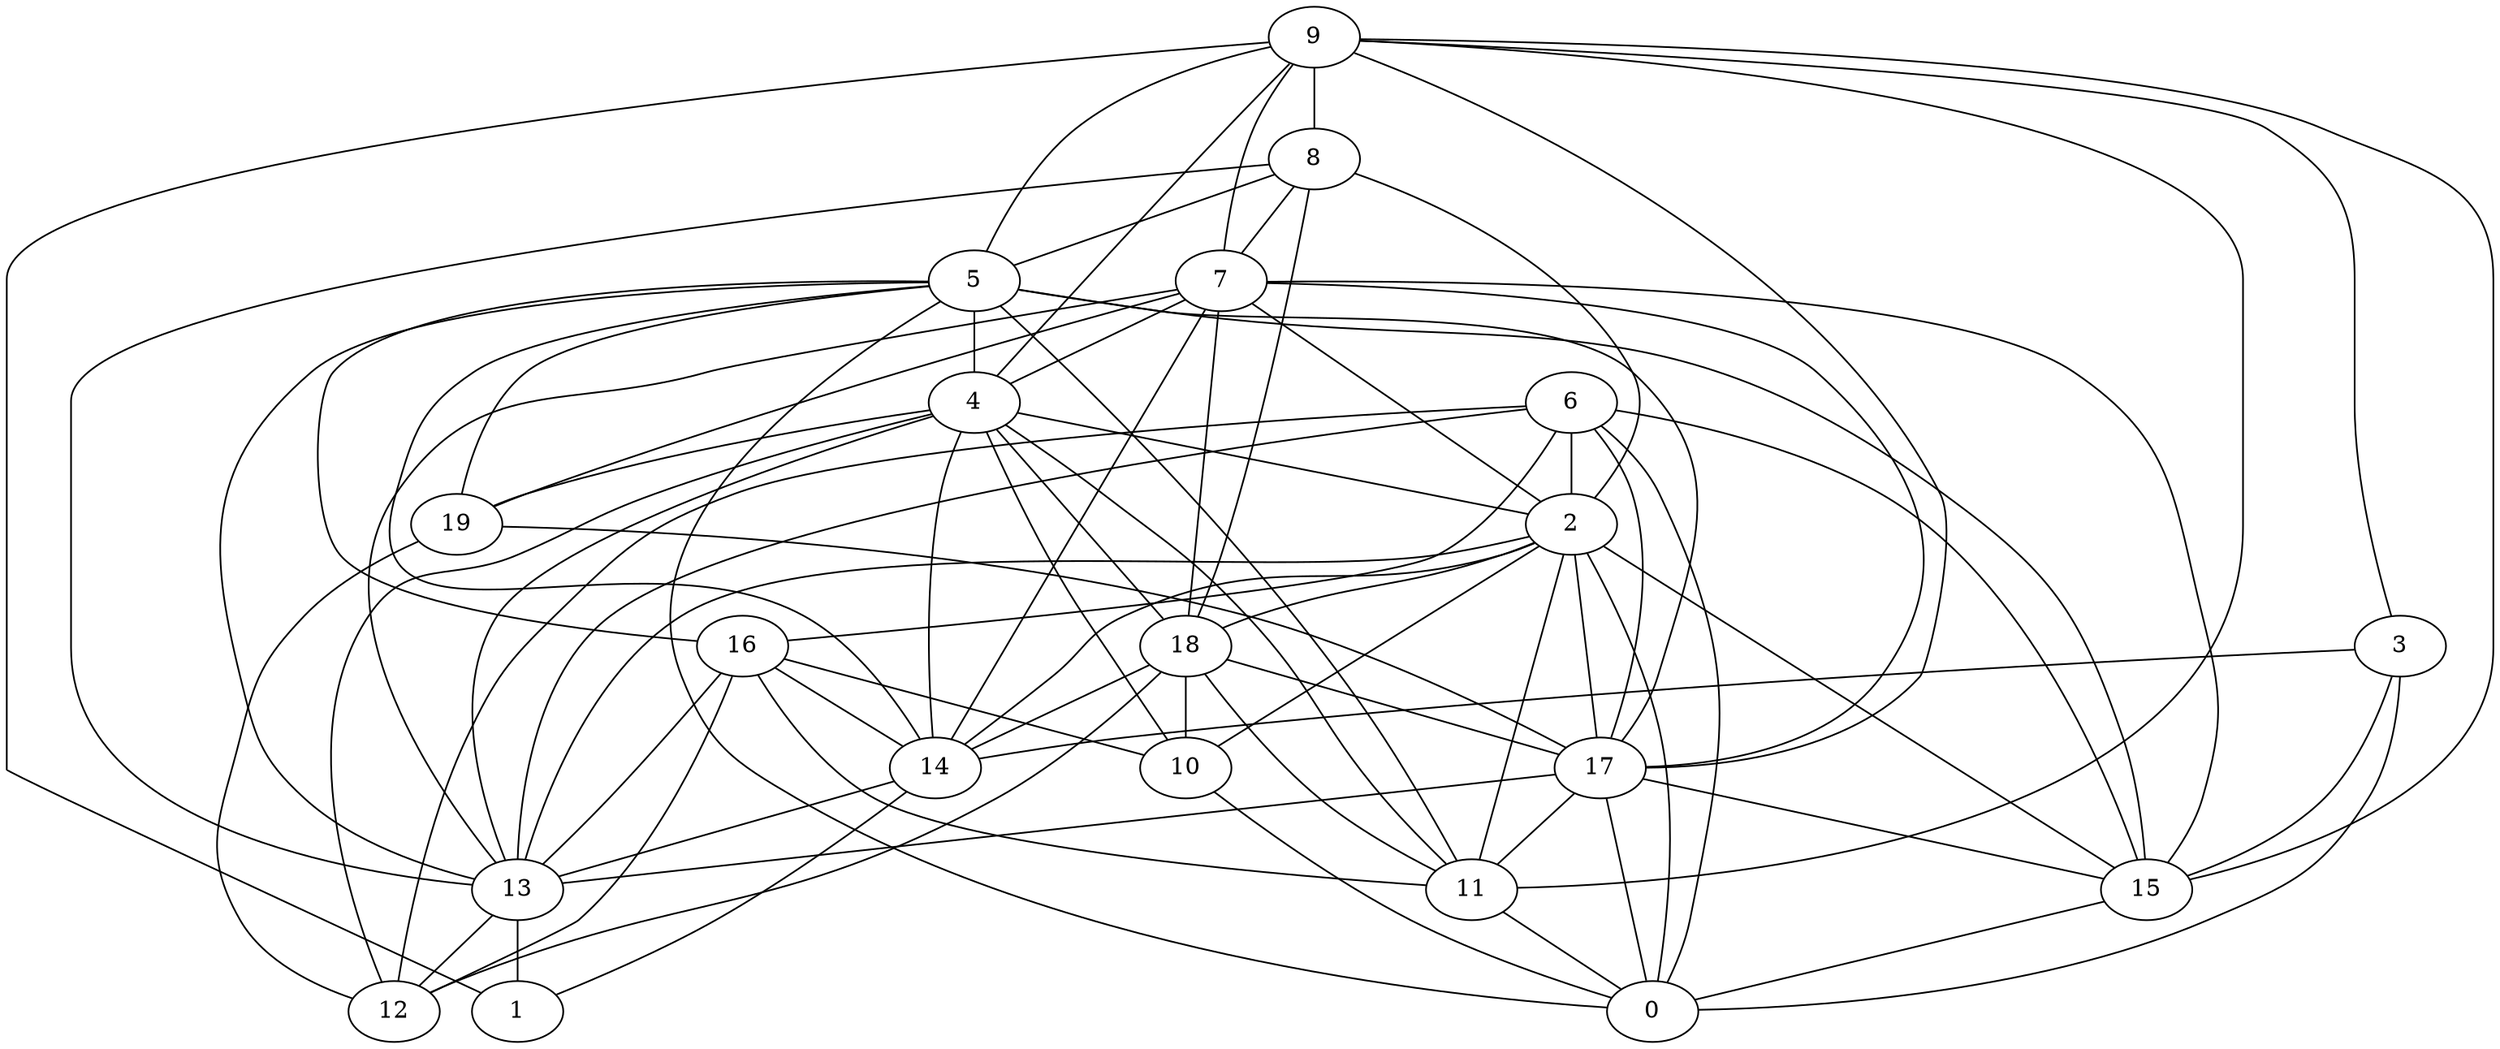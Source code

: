 digraph GG_graph {

subgraph G_graph {
edge [color = black]
"14" -> "1" [dir = none]
"8" -> "5" [dir = none]
"5" -> "15" [dir = none]
"5" -> "17" [dir = none]
"5" -> "14" [dir = none]
"5" -> "13" [dir = none]
"4" -> "19" [dir = none]
"4" -> "2" [dir = none]
"4" -> "10" [dir = none]
"2" -> "10" [dir = none]
"2" -> "17" [dir = none]
"2" -> "18" [dir = none]
"18" -> "14" [dir = none]
"18" -> "17" [dir = none]
"3" -> "14" [dir = none]
"16" -> "13" [dir = none]
"16" -> "11" [dir = none]
"13" -> "12" [dir = none]
"13" -> "1" [dir = none]
"19" -> "12" [dir = none]
"19" -> "17" [dir = none]
"6" -> "13" [dir = none]
"6" -> "17" [dir = none]
"6" -> "12" [dir = none]
"6" -> "16" [dir = none]
"6" -> "0" [dir = none]
"9" -> "3" [dir = none]
"9" -> "8" [dir = none]
"9" -> "7" [dir = none]
"9" -> "4" [dir = none]
"7" -> "15" [dir = none]
"7" -> "4" [dir = none]
"7" -> "13" [dir = none]
"7" -> "14" [dir = none]
"17" -> "11" [dir = none]
"17" -> "13" [dir = none]
"17" -> "0" [dir = none]
"17" -> "15" [dir = none]
"4" -> "18" [dir = none]
"16" -> "10" [dir = none]
"5" -> "16" [dir = none]
"2" -> "11" [dir = none]
"2" -> "13" [dir = none]
"9" -> "15" [dir = none]
"18" -> "10" [dir = none]
"7" -> "17" [dir = none]
"14" -> "13" [dir = none]
"5" -> "0" [dir = none]
"16" -> "14" [dir = none]
"2" -> "14" [dir = none]
"8" -> "7" [dir = none]
"18" -> "11" [dir = none]
"9" -> "5" [dir = none]
"8" -> "18" [dir = none]
"18" -> "12" [dir = none]
"7" -> "19" [dir = none]
"6" -> "2" [dir = none]
"4" -> "13" [dir = none]
"4" -> "12" [dir = none]
"7" -> "2" [dir = none]
"9" -> "1" [dir = none]
"8" -> "2" [dir = none]
"7" -> "18" [dir = none]
"5" -> "4" [dir = none]
"4" -> "11" [dir = none]
"4" -> "14" [dir = none]
"2" -> "15" [dir = none]
"5" -> "11" [dir = none]
"10" -> "0" [dir = none]
"8" -> "13" [dir = none]
"3" -> "0" [dir = none]
"16" -> "12" [dir = none]
"9" -> "11" [dir = none]
"9" -> "17" [dir = none]
"5" -> "19" [dir = none]
"11" -> "0" [dir = none]
"3" -> "15" [dir = none]
"15" -> "0" [dir = none]
"2" -> "0" [dir = none]
"6" -> "15" [dir = none]
}

}
